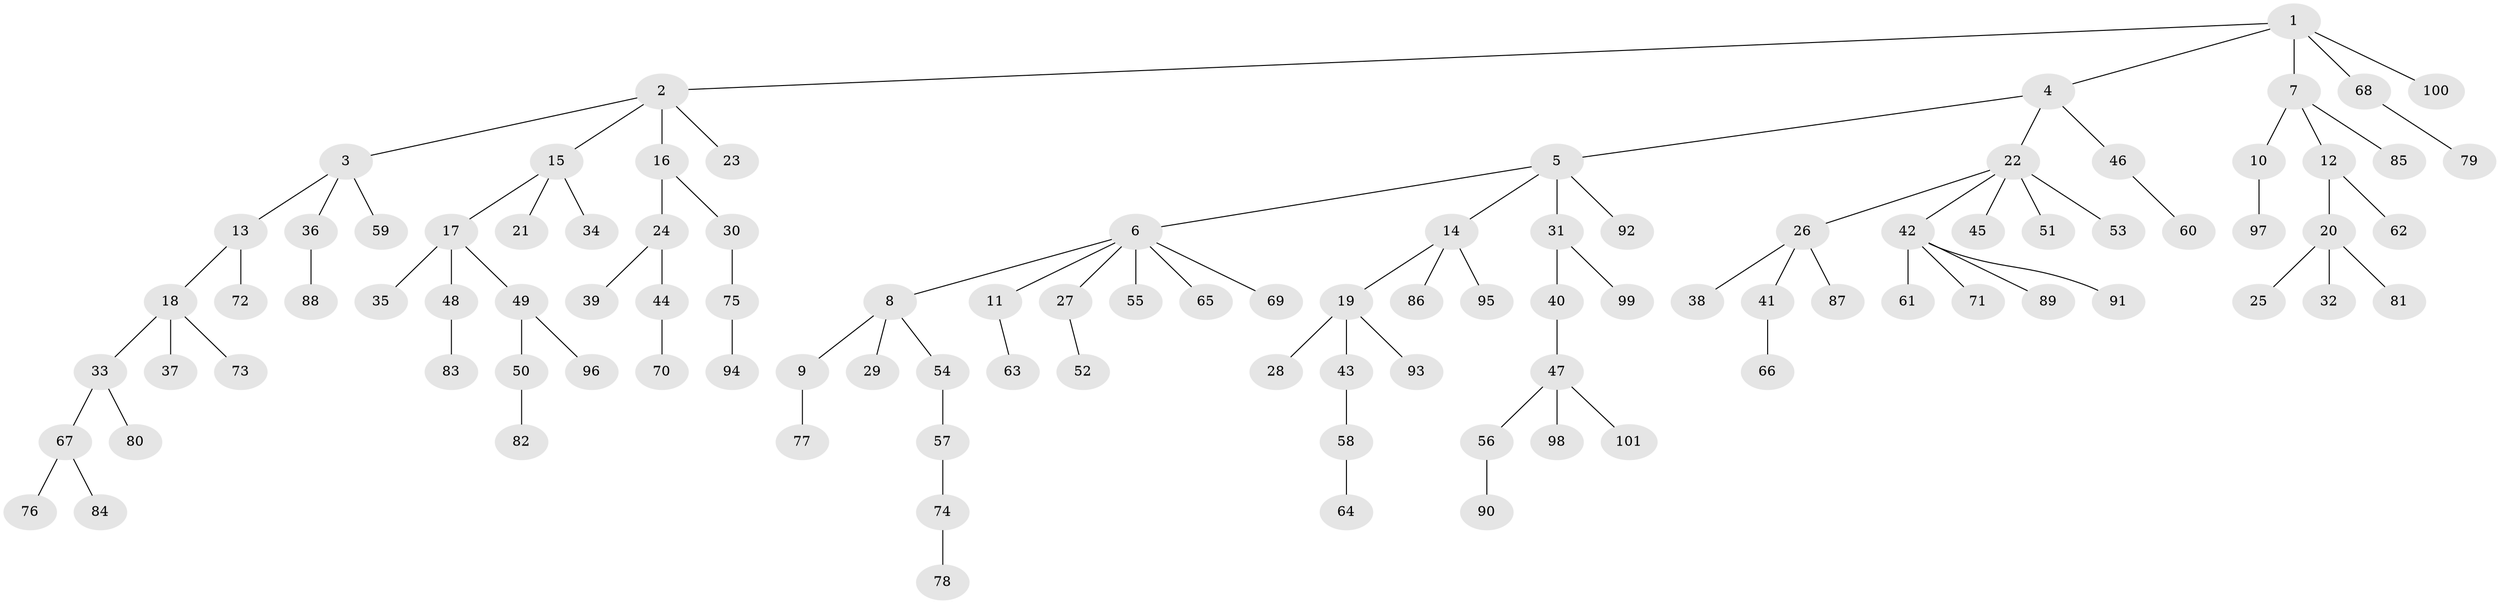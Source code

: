 // coarse degree distribution, {4: 0.07692307692307693, 3: 0.19230769230769232, 5: 0.019230769230769232, 1: 0.4423076923076923, 2: 0.2692307692307692}
// Generated by graph-tools (version 1.1) at 2025/51/03/04/25 22:51:27]
// undirected, 101 vertices, 100 edges
graph export_dot {
  node [color=gray90,style=filled];
  1;
  2;
  3;
  4;
  5;
  6;
  7;
  8;
  9;
  10;
  11;
  12;
  13;
  14;
  15;
  16;
  17;
  18;
  19;
  20;
  21;
  22;
  23;
  24;
  25;
  26;
  27;
  28;
  29;
  30;
  31;
  32;
  33;
  34;
  35;
  36;
  37;
  38;
  39;
  40;
  41;
  42;
  43;
  44;
  45;
  46;
  47;
  48;
  49;
  50;
  51;
  52;
  53;
  54;
  55;
  56;
  57;
  58;
  59;
  60;
  61;
  62;
  63;
  64;
  65;
  66;
  67;
  68;
  69;
  70;
  71;
  72;
  73;
  74;
  75;
  76;
  77;
  78;
  79;
  80;
  81;
  82;
  83;
  84;
  85;
  86;
  87;
  88;
  89;
  90;
  91;
  92;
  93;
  94;
  95;
  96;
  97;
  98;
  99;
  100;
  101;
  1 -- 2;
  1 -- 4;
  1 -- 7;
  1 -- 68;
  1 -- 100;
  2 -- 3;
  2 -- 15;
  2 -- 16;
  2 -- 23;
  3 -- 13;
  3 -- 36;
  3 -- 59;
  4 -- 5;
  4 -- 22;
  4 -- 46;
  5 -- 6;
  5 -- 14;
  5 -- 31;
  5 -- 92;
  6 -- 8;
  6 -- 11;
  6 -- 27;
  6 -- 55;
  6 -- 65;
  6 -- 69;
  7 -- 10;
  7 -- 12;
  7 -- 85;
  8 -- 9;
  8 -- 29;
  8 -- 54;
  9 -- 77;
  10 -- 97;
  11 -- 63;
  12 -- 20;
  12 -- 62;
  13 -- 18;
  13 -- 72;
  14 -- 19;
  14 -- 86;
  14 -- 95;
  15 -- 17;
  15 -- 21;
  15 -- 34;
  16 -- 24;
  16 -- 30;
  17 -- 35;
  17 -- 48;
  17 -- 49;
  18 -- 33;
  18 -- 37;
  18 -- 73;
  19 -- 28;
  19 -- 43;
  19 -- 93;
  20 -- 25;
  20 -- 32;
  20 -- 81;
  22 -- 26;
  22 -- 42;
  22 -- 45;
  22 -- 51;
  22 -- 53;
  24 -- 39;
  24 -- 44;
  26 -- 38;
  26 -- 41;
  26 -- 87;
  27 -- 52;
  30 -- 75;
  31 -- 40;
  31 -- 99;
  33 -- 67;
  33 -- 80;
  36 -- 88;
  40 -- 47;
  41 -- 66;
  42 -- 61;
  42 -- 71;
  42 -- 89;
  42 -- 91;
  43 -- 58;
  44 -- 70;
  46 -- 60;
  47 -- 56;
  47 -- 98;
  47 -- 101;
  48 -- 83;
  49 -- 50;
  49 -- 96;
  50 -- 82;
  54 -- 57;
  56 -- 90;
  57 -- 74;
  58 -- 64;
  67 -- 76;
  67 -- 84;
  68 -- 79;
  74 -- 78;
  75 -- 94;
}

